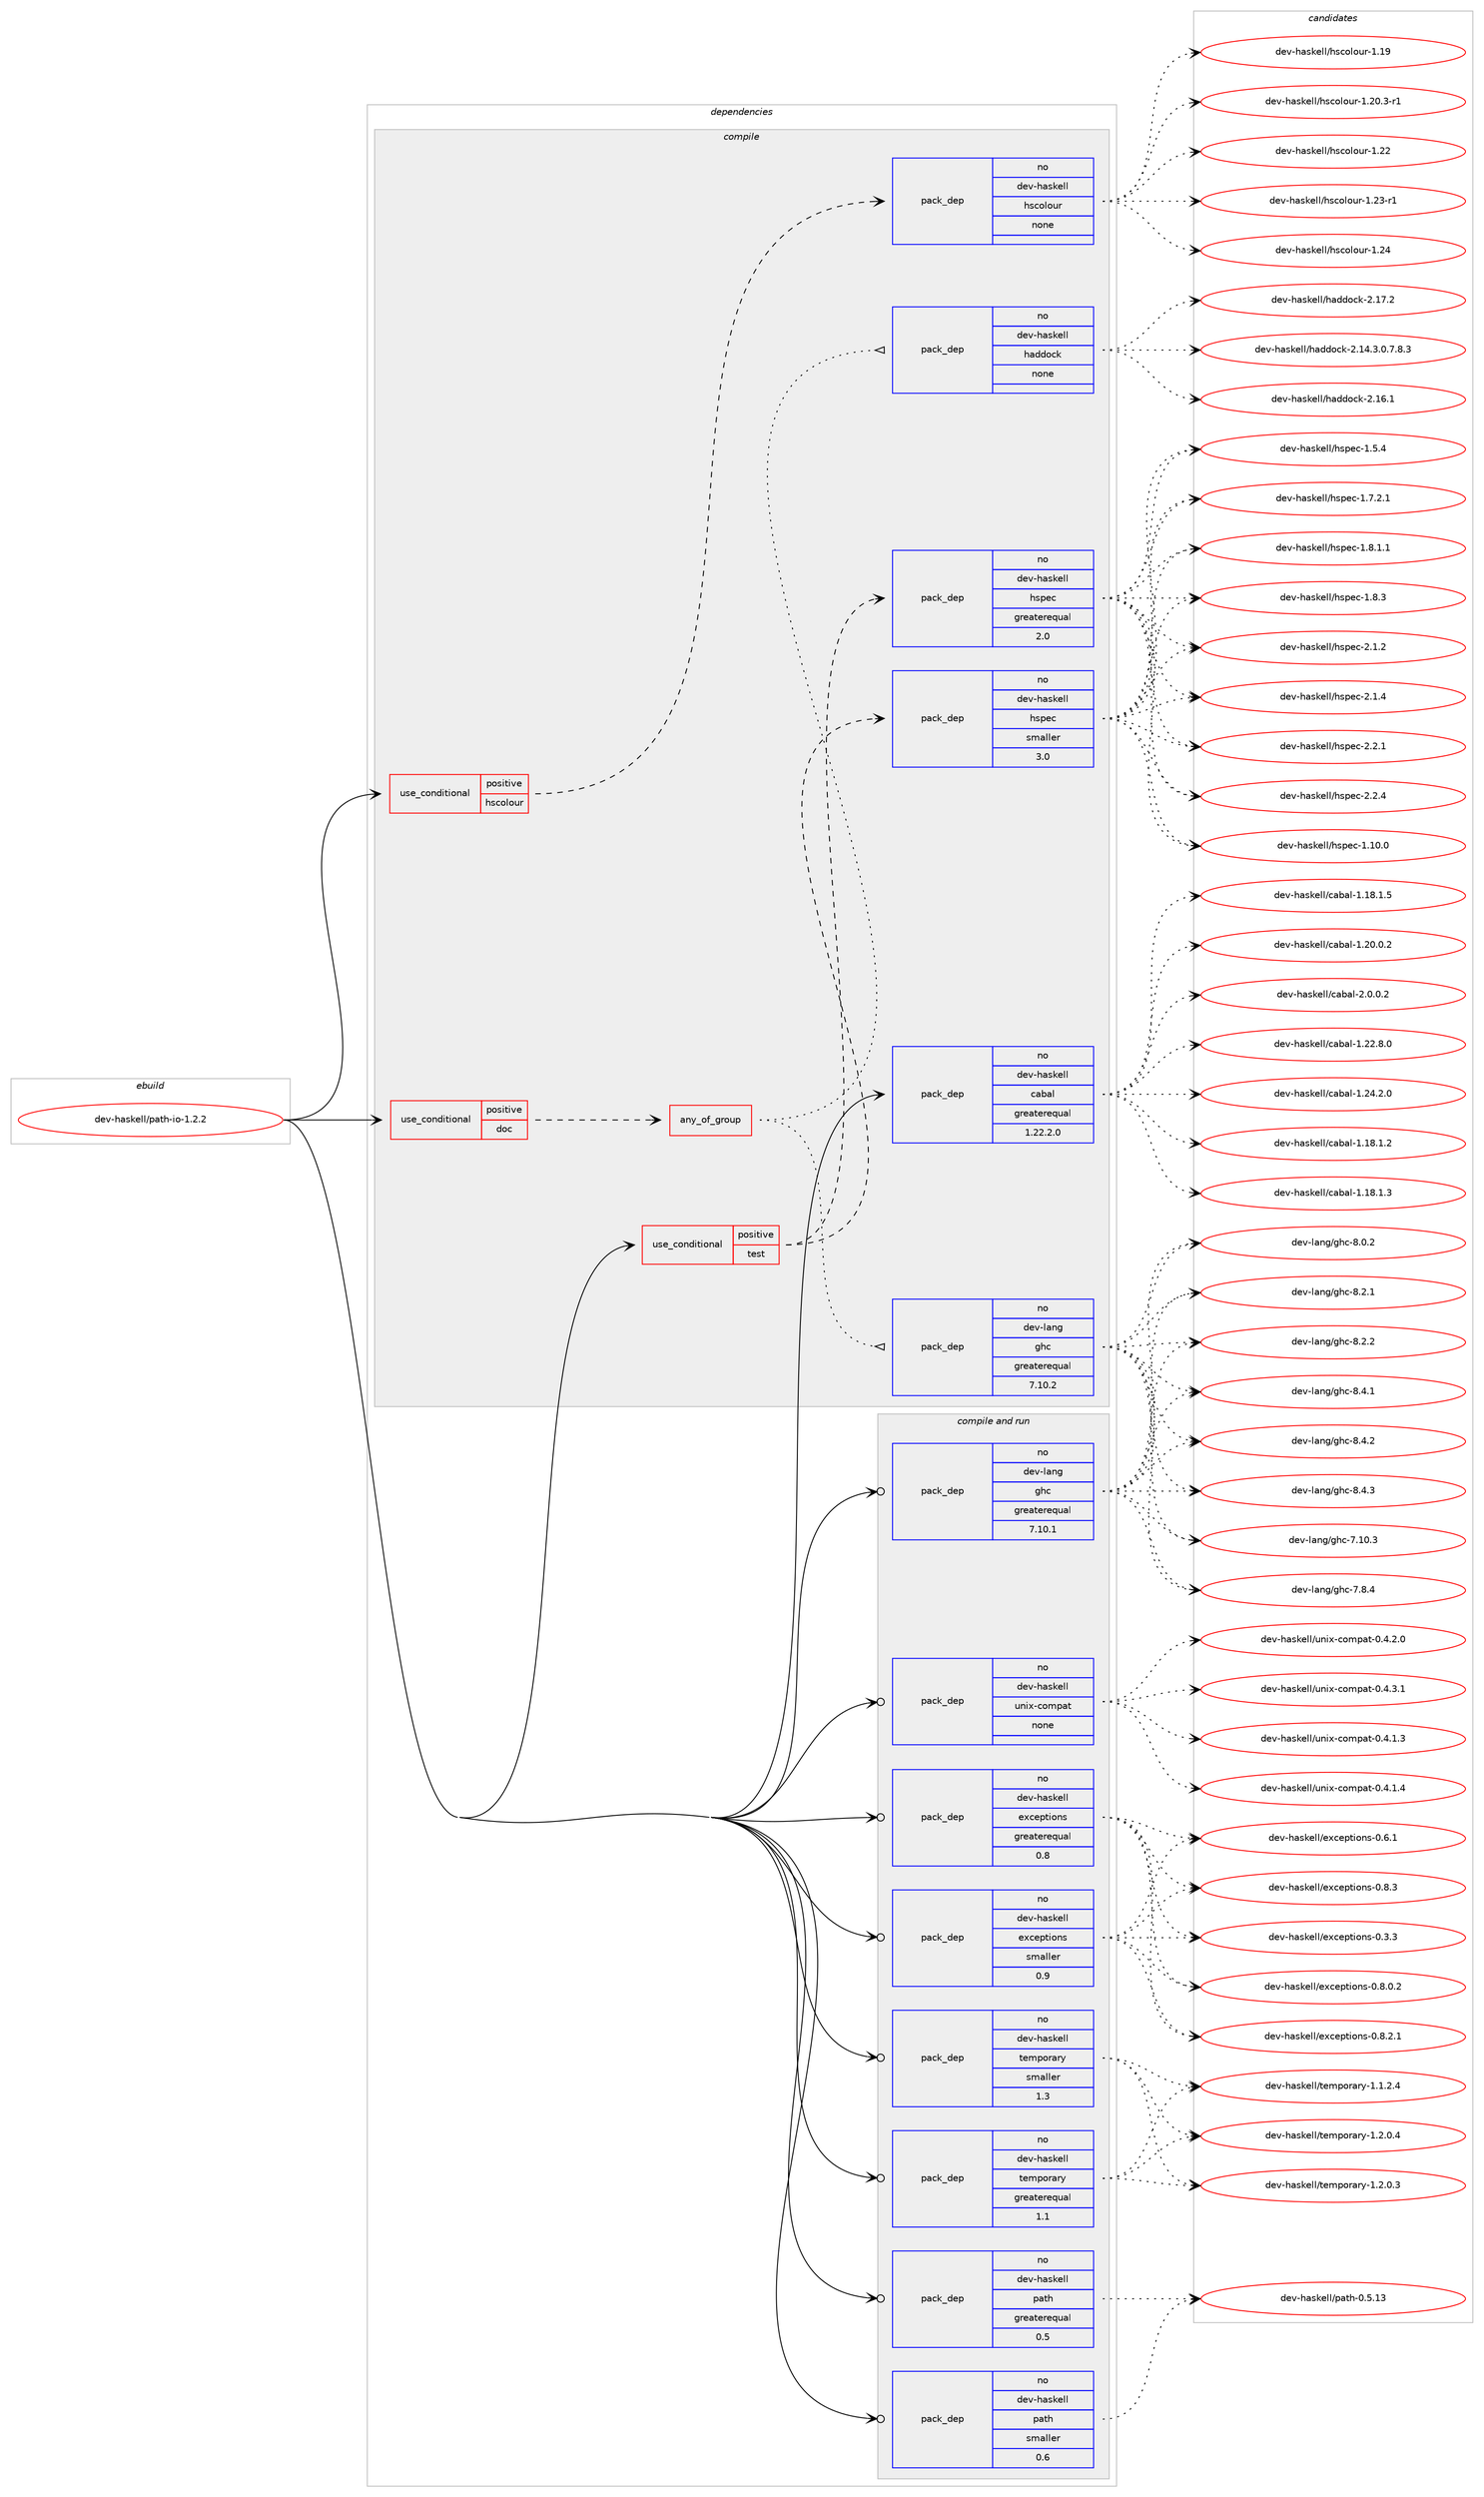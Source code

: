 digraph prolog {

# *************
# Graph options
# *************

newrank=true;
concentrate=true;
compound=true;
graph [rankdir=LR,fontname=Helvetica,fontsize=10,ranksep=1.5];#, ranksep=2.5, nodesep=0.2];
edge  [arrowhead=vee];
node  [fontname=Helvetica,fontsize=10];

# **********
# The ebuild
# **********

subgraph cluster_leftcol {
color=gray;
rank=same;
label=<<i>ebuild</i>>;
id [label="dev-haskell/path-io-1.2.2", color=red, width=4, href="../dev-haskell/path-io-1.2.2.svg"];
}

# ****************
# The dependencies
# ****************

subgraph cluster_midcol {
color=gray;
label=<<i>dependencies</i>>;
subgraph cluster_compile {
fillcolor="#eeeeee";
style=filled;
label=<<i>compile</i>>;
subgraph cond360983 {
dependency1341211 [label=<<TABLE BORDER="0" CELLBORDER="1" CELLSPACING="0" CELLPADDING="4"><TR><TD ROWSPAN="3" CELLPADDING="10">use_conditional</TD></TR><TR><TD>positive</TD></TR><TR><TD>doc</TD></TR></TABLE>>, shape=none, color=red];
subgraph any21366 {
dependency1341212 [label=<<TABLE BORDER="0" CELLBORDER="1" CELLSPACING="0" CELLPADDING="4"><TR><TD CELLPADDING="10">any_of_group</TD></TR></TABLE>>, shape=none, color=red];subgraph pack958310 {
dependency1341213 [label=<<TABLE BORDER="0" CELLBORDER="1" CELLSPACING="0" CELLPADDING="4" WIDTH="220"><TR><TD ROWSPAN="6" CELLPADDING="30">pack_dep</TD></TR><TR><TD WIDTH="110">no</TD></TR><TR><TD>dev-haskell</TD></TR><TR><TD>haddock</TD></TR><TR><TD>none</TD></TR><TR><TD></TD></TR></TABLE>>, shape=none, color=blue];
}
dependency1341212:e -> dependency1341213:w [weight=20,style="dotted",arrowhead="oinv"];
subgraph pack958311 {
dependency1341214 [label=<<TABLE BORDER="0" CELLBORDER="1" CELLSPACING="0" CELLPADDING="4" WIDTH="220"><TR><TD ROWSPAN="6" CELLPADDING="30">pack_dep</TD></TR><TR><TD WIDTH="110">no</TD></TR><TR><TD>dev-lang</TD></TR><TR><TD>ghc</TD></TR><TR><TD>greaterequal</TD></TR><TR><TD>7.10.2</TD></TR></TABLE>>, shape=none, color=blue];
}
dependency1341212:e -> dependency1341214:w [weight=20,style="dotted",arrowhead="oinv"];
}
dependency1341211:e -> dependency1341212:w [weight=20,style="dashed",arrowhead="vee"];
}
id:e -> dependency1341211:w [weight=20,style="solid",arrowhead="vee"];
subgraph cond360984 {
dependency1341215 [label=<<TABLE BORDER="0" CELLBORDER="1" CELLSPACING="0" CELLPADDING="4"><TR><TD ROWSPAN="3" CELLPADDING="10">use_conditional</TD></TR><TR><TD>positive</TD></TR><TR><TD>hscolour</TD></TR></TABLE>>, shape=none, color=red];
subgraph pack958312 {
dependency1341216 [label=<<TABLE BORDER="0" CELLBORDER="1" CELLSPACING="0" CELLPADDING="4" WIDTH="220"><TR><TD ROWSPAN="6" CELLPADDING="30">pack_dep</TD></TR><TR><TD WIDTH="110">no</TD></TR><TR><TD>dev-haskell</TD></TR><TR><TD>hscolour</TD></TR><TR><TD>none</TD></TR><TR><TD></TD></TR></TABLE>>, shape=none, color=blue];
}
dependency1341215:e -> dependency1341216:w [weight=20,style="dashed",arrowhead="vee"];
}
id:e -> dependency1341215:w [weight=20,style="solid",arrowhead="vee"];
subgraph cond360985 {
dependency1341217 [label=<<TABLE BORDER="0" CELLBORDER="1" CELLSPACING="0" CELLPADDING="4"><TR><TD ROWSPAN="3" CELLPADDING="10">use_conditional</TD></TR><TR><TD>positive</TD></TR><TR><TD>test</TD></TR></TABLE>>, shape=none, color=red];
subgraph pack958313 {
dependency1341218 [label=<<TABLE BORDER="0" CELLBORDER="1" CELLSPACING="0" CELLPADDING="4" WIDTH="220"><TR><TD ROWSPAN="6" CELLPADDING="30">pack_dep</TD></TR><TR><TD WIDTH="110">no</TD></TR><TR><TD>dev-haskell</TD></TR><TR><TD>hspec</TD></TR><TR><TD>greaterequal</TD></TR><TR><TD>2.0</TD></TR></TABLE>>, shape=none, color=blue];
}
dependency1341217:e -> dependency1341218:w [weight=20,style="dashed",arrowhead="vee"];
subgraph pack958314 {
dependency1341219 [label=<<TABLE BORDER="0" CELLBORDER="1" CELLSPACING="0" CELLPADDING="4" WIDTH="220"><TR><TD ROWSPAN="6" CELLPADDING="30">pack_dep</TD></TR><TR><TD WIDTH="110">no</TD></TR><TR><TD>dev-haskell</TD></TR><TR><TD>hspec</TD></TR><TR><TD>smaller</TD></TR><TR><TD>3.0</TD></TR></TABLE>>, shape=none, color=blue];
}
dependency1341217:e -> dependency1341219:w [weight=20,style="dashed",arrowhead="vee"];
}
id:e -> dependency1341217:w [weight=20,style="solid",arrowhead="vee"];
subgraph pack958315 {
dependency1341220 [label=<<TABLE BORDER="0" CELLBORDER="1" CELLSPACING="0" CELLPADDING="4" WIDTH="220"><TR><TD ROWSPAN="6" CELLPADDING="30">pack_dep</TD></TR><TR><TD WIDTH="110">no</TD></TR><TR><TD>dev-haskell</TD></TR><TR><TD>cabal</TD></TR><TR><TD>greaterequal</TD></TR><TR><TD>1.22.2.0</TD></TR></TABLE>>, shape=none, color=blue];
}
id:e -> dependency1341220:w [weight=20,style="solid",arrowhead="vee"];
}
subgraph cluster_compileandrun {
fillcolor="#eeeeee";
style=filled;
label=<<i>compile and run</i>>;
subgraph pack958316 {
dependency1341221 [label=<<TABLE BORDER="0" CELLBORDER="1" CELLSPACING="0" CELLPADDING="4" WIDTH="220"><TR><TD ROWSPAN="6" CELLPADDING="30">pack_dep</TD></TR><TR><TD WIDTH="110">no</TD></TR><TR><TD>dev-haskell</TD></TR><TR><TD>exceptions</TD></TR><TR><TD>greaterequal</TD></TR><TR><TD>0.8</TD></TR></TABLE>>, shape=none, color=blue];
}
id:e -> dependency1341221:w [weight=20,style="solid",arrowhead="odotvee"];
subgraph pack958317 {
dependency1341222 [label=<<TABLE BORDER="0" CELLBORDER="1" CELLSPACING="0" CELLPADDING="4" WIDTH="220"><TR><TD ROWSPAN="6" CELLPADDING="30">pack_dep</TD></TR><TR><TD WIDTH="110">no</TD></TR><TR><TD>dev-haskell</TD></TR><TR><TD>exceptions</TD></TR><TR><TD>smaller</TD></TR><TR><TD>0.9</TD></TR></TABLE>>, shape=none, color=blue];
}
id:e -> dependency1341222:w [weight=20,style="solid",arrowhead="odotvee"];
subgraph pack958318 {
dependency1341223 [label=<<TABLE BORDER="0" CELLBORDER="1" CELLSPACING="0" CELLPADDING="4" WIDTH="220"><TR><TD ROWSPAN="6" CELLPADDING="30">pack_dep</TD></TR><TR><TD WIDTH="110">no</TD></TR><TR><TD>dev-haskell</TD></TR><TR><TD>path</TD></TR><TR><TD>greaterequal</TD></TR><TR><TD>0.5</TD></TR></TABLE>>, shape=none, color=blue];
}
id:e -> dependency1341223:w [weight=20,style="solid",arrowhead="odotvee"];
subgraph pack958319 {
dependency1341224 [label=<<TABLE BORDER="0" CELLBORDER="1" CELLSPACING="0" CELLPADDING="4" WIDTH="220"><TR><TD ROWSPAN="6" CELLPADDING="30">pack_dep</TD></TR><TR><TD WIDTH="110">no</TD></TR><TR><TD>dev-haskell</TD></TR><TR><TD>path</TD></TR><TR><TD>smaller</TD></TR><TR><TD>0.6</TD></TR></TABLE>>, shape=none, color=blue];
}
id:e -> dependency1341224:w [weight=20,style="solid",arrowhead="odotvee"];
subgraph pack958320 {
dependency1341225 [label=<<TABLE BORDER="0" CELLBORDER="1" CELLSPACING="0" CELLPADDING="4" WIDTH="220"><TR><TD ROWSPAN="6" CELLPADDING="30">pack_dep</TD></TR><TR><TD WIDTH="110">no</TD></TR><TR><TD>dev-haskell</TD></TR><TR><TD>temporary</TD></TR><TR><TD>greaterequal</TD></TR><TR><TD>1.1</TD></TR></TABLE>>, shape=none, color=blue];
}
id:e -> dependency1341225:w [weight=20,style="solid",arrowhead="odotvee"];
subgraph pack958321 {
dependency1341226 [label=<<TABLE BORDER="0" CELLBORDER="1" CELLSPACING="0" CELLPADDING="4" WIDTH="220"><TR><TD ROWSPAN="6" CELLPADDING="30">pack_dep</TD></TR><TR><TD WIDTH="110">no</TD></TR><TR><TD>dev-haskell</TD></TR><TR><TD>temporary</TD></TR><TR><TD>smaller</TD></TR><TR><TD>1.3</TD></TR></TABLE>>, shape=none, color=blue];
}
id:e -> dependency1341226:w [weight=20,style="solid",arrowhead="odotvee"];
subgraph pack958322 {
dependency1341227 [label=<<TABLE BORDER="0" CELLBORDER="1" CELLSPACING="0" CELLPADDING="4" WIDTH="220"><TR><TD ROWSPAN="6" CELLPADDING="30">pack_dep</TD></TR><TR><TD WIDTH="110">no</TD></TR><TR><TD>dev-haskell</TD></TR><TR><TD>unix-compat</TD></TR><TR><TD>none</TD></TR><TR><TD></TD></TR></TABLE>>, shape=none, color=blue];
}
id:e -> dependency1341227:w [weight=20,style="solid",arrowhead="odotvee"];
subgraph pack958323 {
dependency1341228 [label=<<TABLE BORDER="0" CELLBORDER="1" CELLSPACING="0" CELLPADDING="4" WIDTH="220"><TR><TD ROWSPAN="6" CELLPADDING="30">pack_dep</TD></TR><TR><TD WIDTH="110">no</TD></TR><TR><TD>dev-lang</TD></TR><TR><TD>ghc</TD></TR><TR><TD>greaterequal</TD></TR><TR><TD>7.10.1</TD></TR></TABLE>>, shape=none, color=blue];
}
id:e -> dependency1341228:w [weight=20,style="solid",arrowhead="odotvee"];
}
subgraph cluster_run {
fillcolor="#eeeeee";
style=filled;
label=<<i>run</i>>;
}
}

# **************
# The candidates
# **************

subgraph cluster_choices {
rank=same;
color=gray;
label=<<i>candidates</i>>;

subgraph choice958310 {
color=black;
nodesep=1;
choice1001011184510497115107101108108471049710010011199107455046495246514648465546564651 [label="dev-haskell/haddock-2.14.3.0.7.8.3", color=red, width=4,href="../dev-haskell/haddock-2.14.3.0.7.8.3.svg"];
choice100101118451049711510710110810847104971001001119910745504649544649 [label="dev-haskell/haddock-2.16.1", color=red, width=4,href="../dev-haskell/haddock-2.16.1.svg"];
choice100101118451049711510710110810847104971001001119910745504649554650 [label="dev-haskell/haddock-2.17.2", color=red, width=4,href="../dev-haskell/haddock-2.17.2.svg"];
dependency1341213:e -> choice1001011184510497115107101108108471049710010011199107455046495246514648465546564651:w [style=dotted,weight="100"];
dependency1341213:e -> choice100101118451049711510710110810847104971001001119910745504649544649:w [style=dotted,weight="100"];
dependency1341213:e -> choice100101118451049711510710110810847104971001001119910745504649554650:w [style=dotted,weight="100"];
}
subgraph choice958311 {
color=black;
nodesep=1;
choice1001011184510897110103471031049945554649484651 [label="dev-lang/ghc-7.10.3", color=red, width=4,href="../dev-lang/ghc-7.10.3.svg"];
choice10010111845108971101034710310499455546564652 [label="dev-lang/ghc-7.8.4", color=red, width=4,href="../dev-lang/ghc-7.8.4.svg"];
choice10010111845108971101034710310499455646484650 [label="dev-lang/ghc-8.0.2", color=red, width=4,href="../dev-lang/ghc-8.0.2.svg"];
choice10010111845108971101034710310499455646504649 [label="dev-lang/ghc-8.2.1", color=red, width=4,href="../dev-lang/ghc-8.2.1.svg"];
choice10010111845108971101034710310499455646504650 [label="dev-lang/ghc-8.2.2", color=red, width=4,href="../dev-lang/ghc-8.2.2.svg"];
choice10010111845108971101034710310499455646524649 [label="dev-lang/ghc-8.4.1", color=red, width=4,href="../dev-lang/ghc-8.4.1.svg"];
choice10010111845108971101034710310499455646524650 [label="dev-lang/ghc-8.4.2", color=red, width=4,href="../dev-lang/ghc-8.4.2.svg"];
choice10010111845108971101034710310499455646524651 [label="dev-lang/ghc-8.4.3", color=red, width=4,href="../dev-lang/ghc-8.4.3.svg"];
dependency1341214:e -> choice1001011184510897110103471031049945554649484651:w [style=dotted,weight="100"];
dependency1341214:e -> choice10010111845108971101034710310499455546564652:w [style=dotted,weight="100"];
dependency1341214:e -> choice10010111845108971101034710310499455646484650:w [style=dotted,weight="100"];
dependency1341214:e -> choice10010111845108971101034710310499455646504649:w [style=dotted,weight="100"];
dependency1341214:e -> choice10010111845108971101034710310499455646504650:w [style=dotted,weight="100"];
dependency1341214:e -> choice10010111845108971101034710310499455646524649:w [style=dotted,weight="100"];
dependency1341214:e -> choice10010111845108971101034710310499455646524650:w [style=dotted,weight="100"];
dependency1341214:e -> choice10010111845108971101034710310499455646524651:w [style=dotted,weight="100"];
}
subgraph choice958312 {
color=black;
nodesep=1;
choice100101118451049711510710110810847104115991111081111171144549464957 [label="dev-haskell/hscolour-1.19", color=red, width=4,href="../dev-haskell/hscolour-1.19.svg"];
choice10010111845104971151071011081084710411599111108111117114454946504846514511449 [label="dev-haskell/hscolour-1.20.3-r1", color=red, width=4,href="../dev-haskell/hscolour-1.20.3-r1.svg"];
choice100101118451049711510710110810847104115991111081111171144549465050 [label="dev-haskell/hscolour-1.22", color=red, width=4,href="../dev-haskell/hscolour-1.22.svg"];
choice1001011184510497115107101108108471041159911110811111711445494650514511449 [label="dev-haskell/hscolour-1.23-r1", color=red, width=4,href="../dev-haskell/hscolour-1.23-r1.svg"];
choice100101118451049711510710110810847104115991111081111171144549465052 [label="dev-haskell/hscolour-1.24", color=red, width=4,href="../dev-haskell/hscolour-1.24.svg"];
dependency1341216:e -> choice100101118451049711510710110810847104115991111081111171144549464957:w [style=dotted,weight="100"];
dependency1341216:e -> choice10010111845104971151071011081084710411599111108111117114454946504846514511449:w [style=dotted,weight="100"];
dependency1341216:e -> choice100101118451049711510710110810847104115991111081111171144549465050:w [style=dotted,weight="100"];
dependency1341216:e -> choice1001011184510497115107101108108471041159911110811111711445494650514511449:w [style=dotted,weight="100"];
dependency1341216:e -> choice100101118451049711510710110810847104115991111081111171144549465052:w [style=dotted,weight="100"];
}
subgraph choice958313 {
color=black;
nodesep=1;
choice1001011184510497115107101108108471041151121019945494649484648 [label="dev-haskell/hspec-1.10.0", color=red, width=4,href="../dev-haskell/hspec-1.10.0.svg"];
choice10010111845104971151071011081084710411511210199454946534652 [label="dev-haskell/hspec-1.5.4", color=red, width=4,href="../dev-haskell/hspec-1.5.4.svg"];
choice100101118451049711510710110810847104115112101994549465546504649 [label="dev-haskell/hspec-1.7.2.1", color=red, width=4,href="../dev-haskell/hspec-1.7.2.1.svg"];
choice100101118451049711510710110810847104115112101994549465646494649 [label="dev-haskell/hspec-1.8.1.1", color=red, width=4,href="../dev-haskell/hspec-1.8.1.1.svg"];
choice10010111845104971151071011081084710411511210199454946564651 [label="dev-haskell/hspec-1.8.3", color=red, width=4,href="../dev-haskell/hspec-1.8.3.svg"];
choice10010111845104971151071011081084710411511210199455046494650 [label="dev-haskell/hspec-2.1.2", color=red, width=4,href="../dev-haskell/hspec-2.1.2.svg"];
choice10010111845104971151071011081084710411511210199455046494652 [label="dev-haskell/hspec-2.1.4", color=red, width=4,href="../dev-haskell/hspec-2.1.4.svg"];
choice10010111845104971151071011081084710411511210199455046504649 [label="dev-haskell/hspec-2.2.1", color=red, width=4,href="../dev-haskell/hspec-2.2.1.svg"];
choice10010111845104971151071011081084710411511210199455046504652 [label="dev-haskell/hspec-2.2.4", color=red, width=4,href="../dev-haskell/hspec-2.2.4.svg"];
dependency1341218:e -> choice1001011184510497115107101108108471041151121019945494649484648:w [style=dotted,weight="100"];
dependency1341218:e -> choice10010111845104971151071011081084710411511210199454946534652:w [style=dotted,weight="100"];
dependency1341218:e -> choice100101118451049711510710110810847104115112101994549465546504649:w [style=dotted,weight="100"];
dependency1341218:e -> choice100101118451049711510710110810847104115112101994549465646494649:w [style=dotted,weight="100"];
dependency1341218:e -> choice10010111845104971151071011081084710411511210199454946564651:w [style=dotted,weight="100"];
dependency1341218:e -> choice10010111845104971151071011081084710411511210199455046494650:w [style=dotted,weight="100"];
dependency1341218:e -> choice10010111845104971151071011081084710411511210199455046494652:w [style=dotted,weight="100"];
dependency1341218:e -> choice10010111845104971151071011081084710411511210199455046504649:w [style=dotted,weight="100"];
dependency1341218:e -> choice10010111845104971151071011081084710411511210199455046504652:w [style=dotted,weight="100"];
}
subgraph choice958314 {
color=black;
nodesep=1;
choice1001011184510497115107101108108471041151121019945494649484648 [label="dev-haskell/hspec-1.10.0", color=red, width=4,href="../dev-haskell/hspec-1.10.0.svg"];
choice10010111845104971151071011081084710411511210199454946534652 [label="dev-haskell/hspec-1.5.4", color=red, width=4,href="../dev-haskell/hspec-1.5.4.svg"];
choice100101118451049711510710110810847104115112101994549465546504649 [label="dev-haskell/hspec-1.7.2.1", color=red, width=4,href="../dev-haskell/hspec-1.7.2.1.svg"];
choice100101118451049711510710110810847104115112101994549465646494649 [label="dev-haskell/hspec-1.8.1.1", color=red, width=4,href="../dev-haskell/hspec-1.8.1.1.svg"];
choice10010111845104971151071011081084710411511210199454946564651 [label="dev-haskell/hspec-1.8.3", color=red, width=4,href="../dev-haskell/hspec-1.8.3.svg"];
choice10010111845104971151071011081084710411511210199455046494650 [label="dev-haskell/hspec-2.1.2", color=red, width=4,href="../dev-haskell/hspec-2.1.2.svg"];
choice10010111845104971151071011081084710411511210199455046494652 [label="dev-haskell/hspec-2.1.4", color=red, width=4,href="../dev-haskell/hspec-2.1.4.svg"];
choice10010111845104971151071011081084710411511210199455046504649 [label="dev-haskell/hspec-2.2.1", color=red, width=4,href="../dev-haskell/hspec-2.2.1.svg"];
choice10010111845104971151071011081084710411511210199455046504652 [label="dev-haskell/hspec-2.2.4", color=red, width=4,href="../dev-haskell/hspec-2.2.4.svg"];
dependency1341219:e -> choice1001011184510497115107101108108471041151121019945494649484648:w [style=dotted,weight="100"];
dependency1341219:e -> choice10010111845104971151071011081084710411511210199454946534652:w [style=dotted,weight="100"];
dependency1341219:e -> choice100101118451049711510710110810847104115112101994549465546504649:w [style=dotted,weight="100"];
dependency1341219:e -> choice100101118451049711510710110810847104115112101994549465646494649:w [style=dotted,weight="100"];
dependency1341219:e -> choice10010111845104971151071011081084710411511210199454946564651:w [style=dotted,weight="100"];
dependency1341219:e -> choice10010111845104971151071011081084710411511210199455046494650:w [style=dotted,weight="100"];
dependency1341219:e -> choice10010111845104971151071011081084710411511210199455046494652:w [style=dotted,weight="100"];
dependency1341219:e -> choice10010111845104971151071011081084710411511210199455046504649:w [style=dotted,weight="100"];
dependency1341219:e -> choice10010111845104971151071011081084710411511210199455046504652:w [style=dotted,weight="100"];
}
subgraph choice958315 {
color=black;
nodesep=1;
choice10010111845104971151071011081084799979897108454946495646494650 [label="dev-haskell/cabal-1.18.1.2", color=red, width=4,href="../dev-haskell/cabal-1.18.1.2.svg"];
choice10010111845104971151071011081084799979897108454946495646494651 [label="dev-haskell/cabal-1.18.1.3", color=red, width=4,href="../dev-haskell/cabal-1.18.1.3.svg"];
choice10010111845104971151071011081084799979897108454946495646494653 [label="dev-haskell/cabal-1.18.1.5", color=red, width=4,href="../dev-haskell/cabal-1.18.1.5.svg"];
choice10010111845104971151071011081084799979897108454946504846484650 [label="dev-haskell/cabal-1.20.0.2", color=red, width=4,href="../dev-haskell/cabal-1.20.0.2.svg"];
choice10010111845104971151071011081084799979897108454946505046564648 [label="dev-haskell/cabal-1.22.8.0", color=red, width=4,href="../dev-haskell/cabal-1.22.8.0.svg"];
choice10010111845104971151071011081084799979897108454946505246504648 [label="dev-haskell/cabal-1.24.2.0", color=red, width=4,href="../dev-haskell/cabal-1.24.2.0.svg"];
choice100101118451049711510710110810847999798971084550464846484650 [label="dev-haskell/cabal-2.0.0.2", color=red, width=4,href="../dev-haskell/cabal-2.0.0.2.svg"];
dependency1341220:e -> choice10010111845104971151071011081084799979897108454946495646494650:w [style=dotted,weight="100"];
dependency1341220:e -> choice10010111845104971151071011081084799979897108454946495646494651:w [style=dotted,weight="100"];
dependency1341220:e -> choice10010111845104971151071011081084799979897108454946495646494653:w [style=dotted,weight="100"];
dependency1341220:e -> choice10010111845104971151071011081084799979897108454946504846484650:w [style=dotted,weight="100"];
dependency1341220:e -> choice10010111845104971151071011081084799979897108454946505046564648:w [style=dotted,weight="100"];
dependency1341220:e -> choice10010111845104971151071011081084799979897108454946505246504648:w [style=dotted,weight="100"];
dependency1341220:e -> choice100101118451049711510710110810847999798971084550464846484650:w [style=dotted,weight="100"];
}
subgraph choice958316 {
color=black;
nodesep=1;
choice10010111845104971151071011081084710112099101112116105111110115454846514651 [label="dev-haskell/exceptions-0.3.3", color=red, width=4,href="../dev-haskell/exceptions-0.3.3.svg"];
choice10010111845104971151071011081084710112099101112116105111110115454846544649 [label="dev-haskell/exceptions-0.6.1", color=red, width=4,href="../dev-haskell/exceptions-0.6.1.svg"];
choice100101118451049711510710110810847101120991011121161051111101154548465646484650 [label="dev-haskell/exceptions-0.8.0.2", color=red, width=4,href="../dev-haskell/exceptions-0.8.0.2.svg"];
choice100101118451049711510710110810847101120991011121161051111101154548465646504649 [label="dev-haskell/exceptions-0.8.2.1", color=red, width=4,href="../dev-haskell/exceptions-0.8.2.1.svg"];
choice10010111845104971151071011081084710112099101112116105111110115454846564651 [label="dev-haskell/exceptions-0.8.3", color=red, width=4,href="../dev-haskell/exceptions-0.8.3.svg"];
dependency1341221:e -> choice10010111845104971151071011081084710112099101112116105111110115454846514651:w [style=dotted,weight="100"];
dependency1341221:e -> choice10010111845104971151071011081084710112099101112116105111110115454846544649:w [style=dotted,weight="100"];
dependency1341221:e -> choice100101118451049711510710110810847101120991011121161051111101154548465646484650:w [style=dotted,weight="100"];
dependency1341221:e -> choice100101118451049711510710110810847101120991011121161051111101154548465646504649:w [style=dotted,weight="100"];
dependency1341221:e -> choice10010111845104971151071011081084710112099101112116105111110115454846564651:w [style=dotted,weight="100"];
}
subgraph choice958317 {
color=black;
nodesep=1;
choice10010111845104971151071011081084710112099101112116105111110115454846514651 [label="dev-haskell/exceptions-0.3.3", color=red, width=4,href="../dev-haskell/exceptions-0.3.3.svg"];
choice10010111845104971151071011081084710112099101112116105111110115454846544649 [label="dev-haskell/exceptions-0.6.1", color=red, width=4,href="../dev-haskell/exceptions-0.6.1.svg"];
choice100101118451049711510710110810847101120991011121161051111101154548465646484650 [label="dev-haskell/exceptions-0.8.0.2", color=red, width=4,href="../dev-haskell/exceptions-0.8.0.2.svg"];
choice100101118451049711510710110810847101120991011121161051111101154548465646504649 [label="dev-haskell/exceptions-0.8.2.1", color=red, width=4,href="../dev-haskell/exceptions-0.8.2.1.svg"];
choice10010111845104971151071011081084710112099101112116105111110115454846564651 [label="dev-haskell/exceptions-0.8.3", color=red, width=4,href="../dev-haskell/exceptions-0.8.3.svg"];
dependency1341222:e -> choice10010111845104971151071011081084710112099101112116105111110115454846514651:w [style=dotted,weight="100"];
dependency1341222:e -> choice10010111845104971151071011081084710112099101112116105111110115454846544649:w [style=dotted,weight="100"];
dependency1341222:e -> choice100101118451049711510710110810847101120991011121161051111101154548465646484650:w [style=dotted,weight="100"];
dependency1341222:e -> choice100101118451049711510710110810847101120991011121161051111101154548465646504649:w [style=dotted,weight="100"];
dependency1341222:e -> choice10010111845104971151071011081084710112099101112116105111110115454846564651:w [style=dotted,weight="100"];
}
subgraph choice958318 {
color=black;
nodesep=1;
choice1001011184510497115107101108108471129711610445484653464951 [label="dev-haskell/path-0.5.13", color=red, width=4,href="../dev-haskell/path-0.5.13.svg"];
dependency1341223:e -> choice1001011184510497115107101108108471129711610445484653464951:w [style=dotted,weight="100"];
}
subgraph choice958319 {
color=black;
nodesep=1;
choice1001011184510497115107101108108471129711610445484653464951 [label="dev-haskell/path-0.5.13", color=red, width=4,href="../dev-haskell/path-0.5.13.svg"];
dependency1341224:e -> choice1001011184510497115107101108108471129711610445484653464951:w [style=dotted,weight="100"];
}
subgraph choice958320 {
color=black;
nodesep=1;
choice100101118451049711510710110810847116101109112111114971141214549464946504652 [label="dev-haskell/temporary-1.1.2.4", color=red, width=4,href="../dev-haskell/temporary-1.1.2.4.svg"];
choice100101118451049711510710110810847116101109112111114971141214549465046484651 [label="dev-haskell/temporary-1.2.0.3", color=red, width=4,href="../dev-haskell/temporary-1.2.0.3.svg"];
choice100101118451049711510710110810847116101109112111114971141214549465046484652 [label="dev-haskell/temporary-1.2.0.4", color=red, width=4,href="../dev-haskell/temporary-1.2.0.4.svg"];
dependency1341225:e -> choice100101118451049711510710110810847116101109112111114971141214549464946504652:w [style=dotted,weight="100"];
dependency1341225:e -> choice100101118451049711510710110810847116101109112111114971141214549465046484651:w [style=dotted,weight="100"];
dependency1341225:e -> choice100101118451049711510710110810847116101109112111114971141214549465046484652:w [style=dotted,weight="100"];
}
subgraph choice958321 {
color=black;
nodesep=1;
choice100101118451049711510710110810847116101109112111114971141214549464946504652 [label="dev-haskell/temporary-1.1.2.4", color=red, width=4,href="../dev-haskell/temporary-1.1.2.4.svg"];
choice100101118451049711510710110810847116101109112111114971141214549465046484651 [label="dev-haskell/temporary-1.2.0.3", color=red, width=4,href="../dev-haskell/temporary-1.2.0.3.svg"];
choice100101118451049711510710110810847116101109112111114971141214549465046484652 [label="dev-haskell/temporary-1.2.0.4", color=red, width=4,href="../dev-haskell/temporary-1.2.0.4.svg"];
dependency1341226:e -> choice100101118451049711510710110810847116101109112111114971141214549464946504652:w [style=dotted,weight="100"];
dependency1341226:e -> choice100101118451049711510710110810847116101109112111114971141214549465046484651:w [style=dotted,weight="100"];
dependency1341226:e -> choice100101118451049711510710110810847116101109112111114971141214549465046484652:w [style=dotted,weight="100"];
}
subgraph choice958322 {
color=black;
nodesep=1;
choice1001011184510497115107101108108471171101051204599111109112971164548465246494651 [label="dev-haskell/unix-compat-0.4.1.3", color=red, width=4,href="../dev-haskell/unix-compat-0.4.1.3.svg"];
choice1001011184510497115107101108108471171101051204599111109112971164548465246494652 [label="dev-haskell/unix-compat-0.4.1.4", color=red, width=4,href="../dev-haskell/unix-compat-0.4.1.4.svg"];
choice1001011184510497115107101108108471171101051204599111109112971164548465246504648 [label="dev-haskell/unix-compat-0.4.2.0", color=red, width=4,href="../dev-haskell/unix-compat-0.4.2.0.svg"];
choice1001011184510497115107101108108471171101051204599111109112971164548465246514649 [label="dev-haskell/unix-compat-0.4.3.1", color=red, width=4,href="../dev-haskell/unix-compat-0.4.3.1.svg"];
dependency1341227:e -> choice1001011184510497115107101108108471171101051204599111109112971164548465246494651:w [style=dotted,weight="100"];
dependency1341227:e -> choice1001011184510497115107101108108471171101051204599111109112971164548465246494652:w [style=dotted,weight="100"];
dependency1341227:e -> choice1001011184510497115107101108108471171101051204599111109112971164548465246504648:w [style=dotted,weight="100"];
dependency1341227:e -> choice1001011184510497115107101108108471171101051204599111109112971164548465246514649:w [style=dotted,weight="100"];
}
subgraph choice958323 {
color=black;
nodesep=1;
choice1001011184510897110103471031049945554649484651 [label="dev-lang/ghc-7.10.3", color=red, width=4,href="../dev-lang/ghc-7.10.3.svg"];
choice10010111845108971101034710310499455546564652 [label="dev-lang/ghc-7.8.4", color=red, width=4,href="../dev-lang/ghc-7.8.4.svg"];
choice10010111845108971101034710310499455646484650 [label="dev-lang/ghc-8.0.2", color=red, width=4,href="../dev-lang/ghc-8.0.2.svg"];
choice10010111845108971101034710310499455646504649 [label="dev-lang/ghc-8.2.1", color=red, width=4,href="../dev-lang/ghc-8.2.1.svg"];
choice10010111845108971101034710310499455646504650 [label="dev-lang/ghc-8.2.2", color=red, width=4,href="../dev-lang/ghc-8.2.2.svg"];
choice10010111845108971101034710310499455646524649 [label="dev-lang/ghc-8.4.1", color=red, width=4,href="../dev-lang/ghc-8.4.1.svg"];
choice10010111845108971101034710310499455646524650 [label="dev-lang/ghc-8.4.2", color=red, width=4,href="../dev-lang/ghc-8.4.2.svg"];
choice10010111845108971101034710310499455646524651 [label="dev-lang/ghc-8.4.3", color=red, width=4,href="../dev-lang/ghc-8.4.3.svg"];
dependency1341228:e -> choice1001011184510897110103471031049945554649484651:w [style=dotted,weight="100"];
dependency1341228:e -> choice10010111845108971101034710310499455546564652:w [style=dotted,weight="100"];
dependency1341228:e -> choice10010111845108971101034710310499455646484650:w [style=dotted,weight="100"];
dependency1341228:e -> choice10010111845108971101034710310499455646504649:w [style=dotted,weight="100"];
dependency1341228:e -> choice10010111845108971101034710310499455646504650:w [style=dotted,weight="100"];
dependency1341228:e -> choice10010111845108971101034710310499455646524649:w [style=dotted,weight="100"];
dependency1341228:e -> choice10010111845108971101034710310499455646524650:w [style=dotted,weight="100"];
dependency1341228:e -> choice10010111845108971101034710310499455646524651:w [style=dotted,weight="100"];
}
}

}

